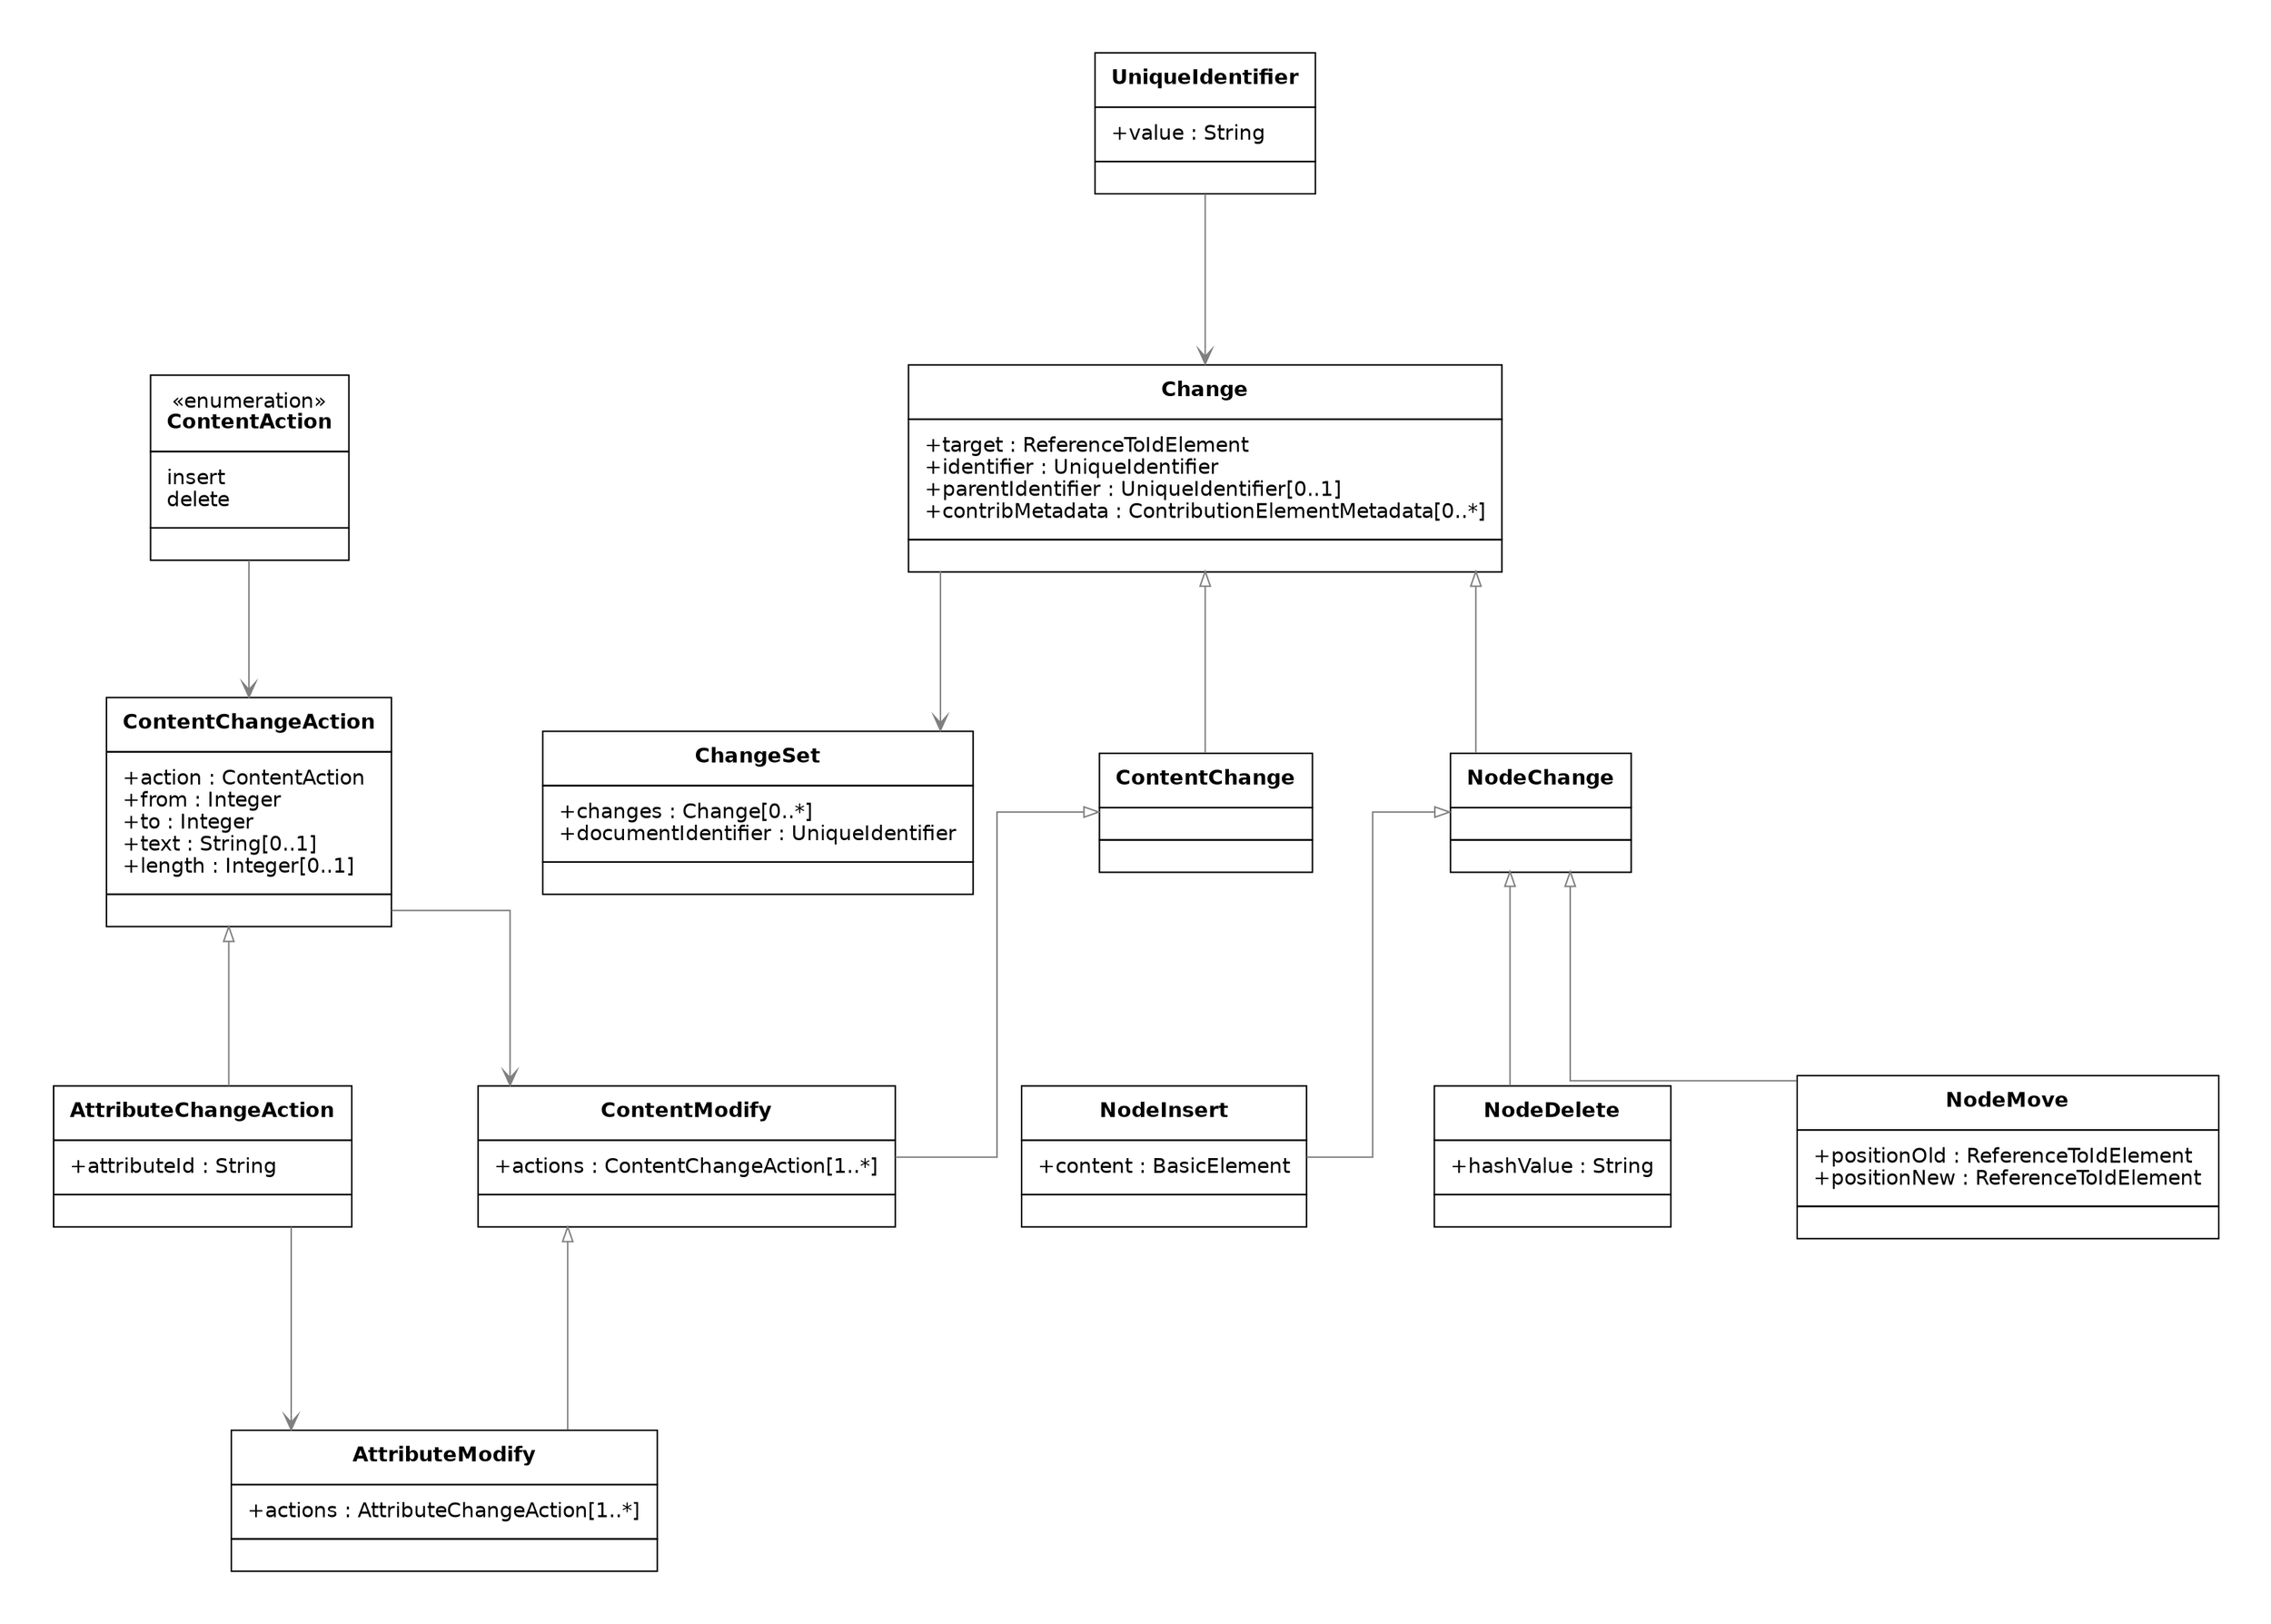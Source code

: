 digraph G {
  graph [splines="ortho" pad=0.5 ranksep="1.2.equally" nodesep="1.2.equally"]
  edge [color="gray50"]
  node [shape="box" fontname="Helvetica-bold"]

  Change [
    shape="plain"
    fontname="Helvetica"
    label=<<TABLE BORDER="0" CELLBORDER="1" CELLSPACING="0" CELLPADDING="10">
    <TR>
    <TD><TABLE BORDER="0" CELLPADDING="0" CELLSPACING="0">
    <TR><TD ALIGN="CENTER"><B>Change</B></TD></TR>
  </TABLE>
  </TD>
  </TR>
  
  <TR>
    <TD><TABLE BORDER="0" CELLPADDING="0" CELLSPACING="0">
              <TR><TD ALIGN="LEFT">+target : ReferenceToIdElement</TD></TR>
            <TR><TD ALIGN="LEFT">+identifier : UniqueIdentifier</TD></TR>
            <TR><TD ALIGN="LEFT">+parentIdentifier : UniqueIdentifier&#91;0..1&#93;</TD></TR>
            <TR><TD ALIGN="LEFT">+contribMetadata : ContributionElementMetadata&#91;0..*&#93;</TD></TR>
  </TABLE>
        </TD>
  </TR>
  
  <TR>
    <TD><TABLE BORDER="0" CELLPADDING="0" CELLSPACING="0">
    <TR><TD ALIGN="LEFT"></TD></TR>
  </TABLE></TD>
  </TR>
  
  </TABLE>>]
  
  ChangeSet [
    shape="plain"
    fontname="Helvetica"
    label=<<TABLE BORDER="0" CELLBORDER="1" CELLSPACING="0" CELLPADDING="10">
    <TR>
    <TD><TABLE BORDER="0" CELLPADDING="0" CELLSPACING="0">
    <TR><TD ALIGN="CENTER"><B>ChangeSet</B></TD></TR>
  </TABLE>
  </TD>
  </TR>
  
  <TR>
    <TD><TABLE BORDER="0" CELLPADDING="0" CELLSPACING="0">
              <TR><TD ALIGN="LEFT">+changes : Change&#91;0..*&#93;</TD></TR>
            <TR><TD ALIGN="LEFT">+documentIdentifier : UniqueIdentifier</TD></TR>
  </TABLE>
        </TD>
  </TR>
  
  <TR>
    <TD><TABLE BORDER="0" CELLPADDING="0" CELLSPACING="0">
    <TR><TD ALIGN="LEFT"></TD></TR>
  </TABLE></TD>
  </TR>
  
  </TABLE>>]
  
  UniqueIdentifier [
    shape="plain"
    fontname="Helvetica"
    label=<<TABLE BORDER="0" CELLBORDER="1" CELLSPACING="0" CELLPADDING="10">
    <TR>
    <TD><TABLE BORDER="0" CELLPADDING="0" CELLSPACING="0">
    <TR><TD ALIGN="CENTER"><B>UniqueIdentifier</B></TD></TR>
  </TABLE>
  </TD>
  </TR>
  
  <TR>
    <TD><TABLE BORDER="0" CELLPADDING="0" CELLSPACING="0">
              <TR><TD ALIGN="LEFT">+value : String</TD></TR>
  </TABLE>
        </TD>
  </TR>
  
  <TR>
    <TD><TABLE BORDER="0" CELLPADDING="0" CELLSPACING="0">
    <TR><TD ALIGN="LEFT"></TD></TR>
  </TABLE></TD>
  </TR>
  
  </TABLE>>]
  
  NodeChange [
    shape="plain"
    fontname="Helvetica"
    label=<<TABLE BORDER="0" CELLBORDER="1" CELLSPACING="0" CELLPADDING="10">
    <TR>
    <TD><TABLE BORDER="0" CELLPADDING="0" CELLSPACING="0">
    <TR><TD ALIGN="CENTER"><B>NodeChange</B></TD></TR>
  </TABLE>
  </TD>
  </TR>
  
  <TR>
    <TD><TABLE BORDER="0" CELLPADDING="0" CELLSPACING="0">
    <TR><TD ALIGN="LEFT"></TD></TR>
  </TABLE></TD>
  </TR>
  
  <TR>
    <TD><TABLE BORDER="0" CELLPADDING="0" CELLSPACING="0">
    <TR><TD ALIGN="LEFT"></TD></TR>
  </TABLE></TD>
  </TR>
  
  </TABLE>>]
  
  ContentChange [
    shape="plain"
    fontname="Helvetica"
    label=<<TABLE BORDER="0" CELLBORDER="1" CELLSPACING="0" CELLPADDING="10">
    <TR>
    <TD><TABLE BORDER="0" CELLPADDING="0" CELLSPACING="0">
    <TR><TD ALIGN="CENTER"><B>ContentChange</B></TD></TR>
  </TABLE>
  </TD>
  </TR>
  
  <TR>
    <TD><TABLE BORDER="0" CELLPADDING="0" CELLSPACING="0">
    <TR><TD ALIGN="LEFT"></TD></TR>
  </TABLE></TD>
  </TR>
  
  <TR>
    <TD><TABLE BORDER="0" CELLPADDING="0" CELLSPACING="0">
    <TR><TD ALIGN="LEFT"></TD></TR>
  </TABLE></TD>
  </TR>
  
  </TABLE>>]
  
  ContentModify [
    shape="plain"
    fontname="Helvetica"
    label=<<TABLE BORDER="0" CELLBORDER="1" CELLSPACING="0" CELLPADDING="10">
    <TR>
    <TD><TABLE BORDER="0" CELLPADDING="0" CELLSPACING="0">
    <TR><TD ALIGN="CENTER"><B>ContentModify</B></TD></TR>
  </TABLE>
  </TD>
  </TR>
  
  <TR>
    <TD><TABLE BORDER="0" CELLPADDING="0" CELLSPACING="0">
              <TR><TD ALIGN="LEFT">+actions : ContentChangeAction&#91;1..*&#93;</TD></TR>
  </TABLE>
        </TD>
  </TR>
  
  <TR>
    <TD><TABLE BORDER="0" CELLPADDING="0" CELLSPACING="0">
    <TR><TD ALIGN="LEFT"></TD></TR>
  </TABLE></TD>
  </TR>
  
  </TABLE>>]
  
  NodeInsert [
    shape="plain"
    fontname="Helvetica"
    label=<<TABLE BORDER="0" CELLBORDER="1" CELLSPACING="0" CELLPADDING="10">
    <TR>
    <TD><TABLE BORDER="0" CELLPADDING="0" CELLSPACING="0">
    <TR><TD ALIGN="CENTER"><B>NodeInsert</B></TD></TR>
  </TABLE>
  </TD>
  </TR>
  
  <TR>
    <TD><TABLE BORDER="0" CELLPADDING="0" CELLSPACING="0">
              <TR><TD ALIGN="LEFT">+content : BasicElement</TD></TR>
  </TABLE>
        </TD>
  </TR>
  
  <TR>
    <TD><TABLE BORDER="0" CELLPADDING="0" CELLSPACING="0">
    <TR><TD ALIGN="LEFT"></TD></TR>
  </TABLE></TD>
  </TR>
  
  </TABLE>>]
  
  NodeDelete [
    shape="plain"
    fontname="Helvetica"
    label=<<TABLE BORDER="0" CELLBORDER="1" CELLSPACING="0" CELLPADDING="10">
    <TR>
    <TD><TABLE BORDER="0" CELLPADDING="0" CELLSPACING="0">
    <TR><TD ALIGN="CENTER"><B>NodeDelete</B></TD></TR>
  </TABLE>
  </TD>
  </TR>
  
  <TR>
    <TD><TABLE BORDER="0" CELLPADDING="0" CELLSPACING="0">
              <TR><TD ALIGN="LEFT">+hashValue : String</TD></TR>
  </TABLE>
        </TD>
  </TR>
  
  <TR>
    <TD><TABLE BORDER="0" CELLPADDING="0" CELLSPACING="0">
    <TR><TD ALIGN="LEFT"></TD></TR>
  </TABLE></TD>
  </TR>
  
  </TABLE>>]
  
  NodeMove [
    shape="plain"
    fontname="Helvetica"
    label=<<TABLE BORDER="0" CELLBORDER="1" CELLSPACING="0" CELLPADDING="10">
    <TR>
    <TD><TABLE BORDER="0" CELLPADDING="0" CELLSPACING="0">
    <TR><TD ALIGN="CENTER"><B>NodeMove</B></TD></TR>
  </TABLE>
  </TD>
  </TR>
  
  <TR>
    <TD><TABLE BORDER="0" CELLPADDING="0" CELLSPACING="0">
              <TR><TD ALIGN="LEFT">+positionOld : ReferenceToIdElement</TD></TR>
            <TR><TD ALIGN="LEFT">+positionNew : ReferenceToIdElement</TD></TR>
  </TABLE>
        </TD>
  </TR>
  
  <TR>
    <TD><TABLE BORDER="0" CELLPADDING="0" CELLSPACING="0">
    <TR><TD ALIGN="LEFT"></TD></TR>
  </TABLE></TD>
  </TR>
  
  </TABLE>>]
  
  AttributeModify [
    shape="plain"
    fontname="Helvetica"
    label=<<TABLE BORDER="0" CELLBORDER="1" CELLSPACING="0" CELLPADDING="10">
    <TR>
    <TD><TABLE BORDER="0" CELLPADDING="0" CELLSPACING="0">
    <TR><TD ALIGN="CENTER"><B>AttributeModify</B></TD></TR>
  </TABLE>
  </TD>
  </TR>
  
  <TR>
    <TD><TABLE BORDER="0" CELLPADDING="0" CELLSPACING="0">
              <TR><TD ALIGN="LEFT">+actions : AttributeChangeAction&#91;1..*&#93;</TD></TR>
  </TABLE>
        </TD>
  </TR>
  
  <TR>
    <TD><TABLE BORDER="0" CELLPADDING="0" CELLSPACING="0">
    <TR><TD ALIGN="LEFT"></TD></TR>
  </TABLE></TD>
  </TR>
  
  </TABLE>>]
  
  ContentChangeAction [
    shape="plain"
    fontname="Helvetica"
    label=<<TABLE BORDER="0" CELLBORDER="1" CELLSPACING="0" CELLPADDING="10">
    <TR>
    <TD><TABLE BORDER="0" CELLPADDING="0" CELLSPACING="0">
    <TR><TD ALIGN="CENTER"><B>ContentChangeAction</B></TD></TR>
  </TABLE>
  </TD>
  </TR>
  
  <TR>
    <TD><TABLE BORDER="0" CELLPADDING="0" CELLSPACING="0">
              <TR><TD ALIGN="LEFT">+action : ContentAction</TD></TR>
            <TR><TD ALIGN="LEFT">+from : Integer</TD></TR>
            <TR><TD ALIGN="LEFT">+to : Integer</TD></TR>
            <TR><TD ALIGN="LEFT">+text : String&#91;0..1&#93;</TD></TR>
            <TR><TD ALIGN="LEFT">+length : Integer&#91;0..1&#93;</TD></TR>
  </TABLE>
        </TD>
  </TR>
  
  <TR>
    <TD><TABLE BORDER="0" CELLPADDING="0" CELLSPACING="0">
    <TR><TD ALIGN="LEFT"></TD></TR>
  </TABLE></TD>
  </TR>
  
  </TABLE>>]
  
  AttributeChangeAction [
    shape="plain"
    fontname="Helvetica"
    label=<<TABLE BORDER="0" CELLBORDER="1" CELLSPACING="0" CELLPADDING="10">
    <TR>
    <TD><TABLE BORDER="0" CELLPADDING="0" CELLSPACING="0">
    <TR><TD ALIGN="CENTER"><B>AttributeChangeAction</B></TD></TR>
  </TABLE>
  </TD>
  </TR>
  
  <TR>
    <TD><TABLE BORDER="0" CELLPADDING="0" CELLSPACING="0">
              <TR><TD ALIGN="LEFT">+attributeId : String</TD></TR>
  </TABLE>
        </TD>
  </TR>
  
  <TR>
    <TD><TABLE BORDER="0" CELLPADDING="0" CELLSPACING="0">
    <TR><TD ALIGN="LEFT"></TD></TR>
  </TABLE></TD>
  </TR>
  
  </TABLE>>]
  
  ContentAction [
    shape="plain"
    fontname="Helvetica"
    label=<<TABLE BORDER="0" CELLBORDER="1" CELLSPACING="0" CELLPADDING="10">
    <TR>
    <TD><TABLE BORDER="0" CELLPADDING="0" CELLSPACING="0">
    <TR><TD ALIGN="CENTER">«enumeration»</TD></TR>\n<TR><TD ALIGN="CENTER"><B>ContentAction</B></TD></TR>
  </TABLE>
  </TD>
  </TR>
  
  <TR>
    <TD><TABLE BORDER="0" CELLPADDING="0" CELLSPACING="0">
              <TR><TD ALIGN="LEFT">insert</TD></TR>
            <TR><TD ALIGN="LEFT">delete</TD></TR>
  </TABLE>
        </TD>
  </TR>
  
  <TR>
    <TD><TABLE BORDER="0" CELLPADDING="0" CELLSPACING="0">
    <TR><TD ALIGN="LEFT"></TD></TR>
  </TABLE></TD>
  </TR>
  
  </TABLE>>]

  Change -> ChangeSet [dir="direct" arrowtail="onormal" arrowhead="vee"]
  UniqueIdentifier -> Change [dir="direct" arrowtail="onormal" arrowhead="vee"]
  Change -> NodeChange [dir="back" arrowtail="onormal" arrowhead="onormal"]
  Change -> ContentChange [dir="back" arrowtail="onormal" arrowhead="onormal"]
  ContentChange -> ContentModify [dir="back" arrowtail="onormal" arrowhead="onormal"]
  ContentChangeAction -> ContentModify [dir="direct" arrowtail="onormal" arrowhead="vee"]
  ContentAction -> ContentChangeAction [dir="direct" arrowtail="onormal" arrowhead="vee"]
  ContentChangeAction -> AttributeChangeAction [dir="back" arrowtail="onormal" arrowhead="onormal"]
  ContentModify -> AttributeModify [dir="back" arrowtail="onormal" arrowhead="onormal"]
  AttributeChangeAction -> AttributeModify [dir="direct" arrowtail="onormal" arrowhead="vee"]
  NodeChange -> NodeInsert [dir="back" arrowtail="onormal" arrowhead="onormal"]
  NodeChange -> NodeDelete [dir="back" arrowtail="onormal" arrowhead="onormal"]
  NodeChange -> NodeMove [dir="back" arrowtail="onormal" arrowhead="onormal"]
}
